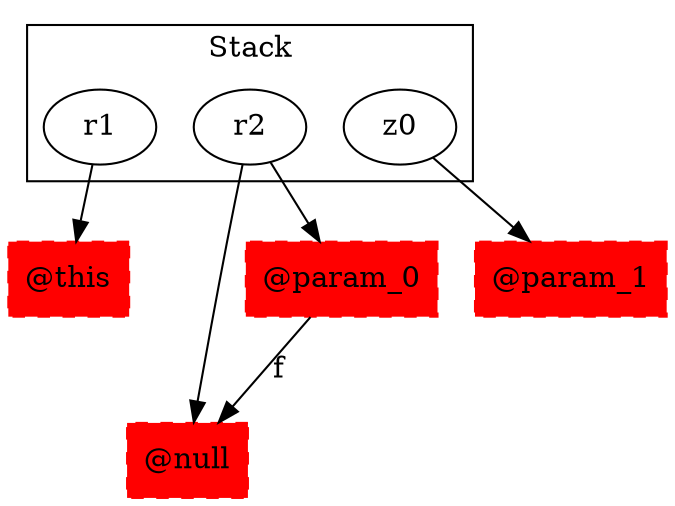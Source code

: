 digraph sample {
  rankDir="LR";
  subgraph cluster_0 {
    label="Stack"
    "r1"; "r2"; "z0"; 
  }
  "r1" -> { "@this"[shape=box]};
  "r2" -> { "@null"[shape=box]"@param_0"[shape=box]};
  "z0" -> { "@param_1"[shape=box]};
  "@null"[shape=box, style="filled,dashed"];
  "@this"[shape=box, style="filled,dashed"];
  "@param_0" -> "@null"[label="f", weight="0.2"]
  "@param_0"[shape=box, style="filled,dashed"];
  "@param_1"[shape=box, style="filled,dashed"];
  "@null"[color="red"];
  "@this"[color="red"];
  "@param_0"[color="red"];
  "@param_1"[color="red"];
}
